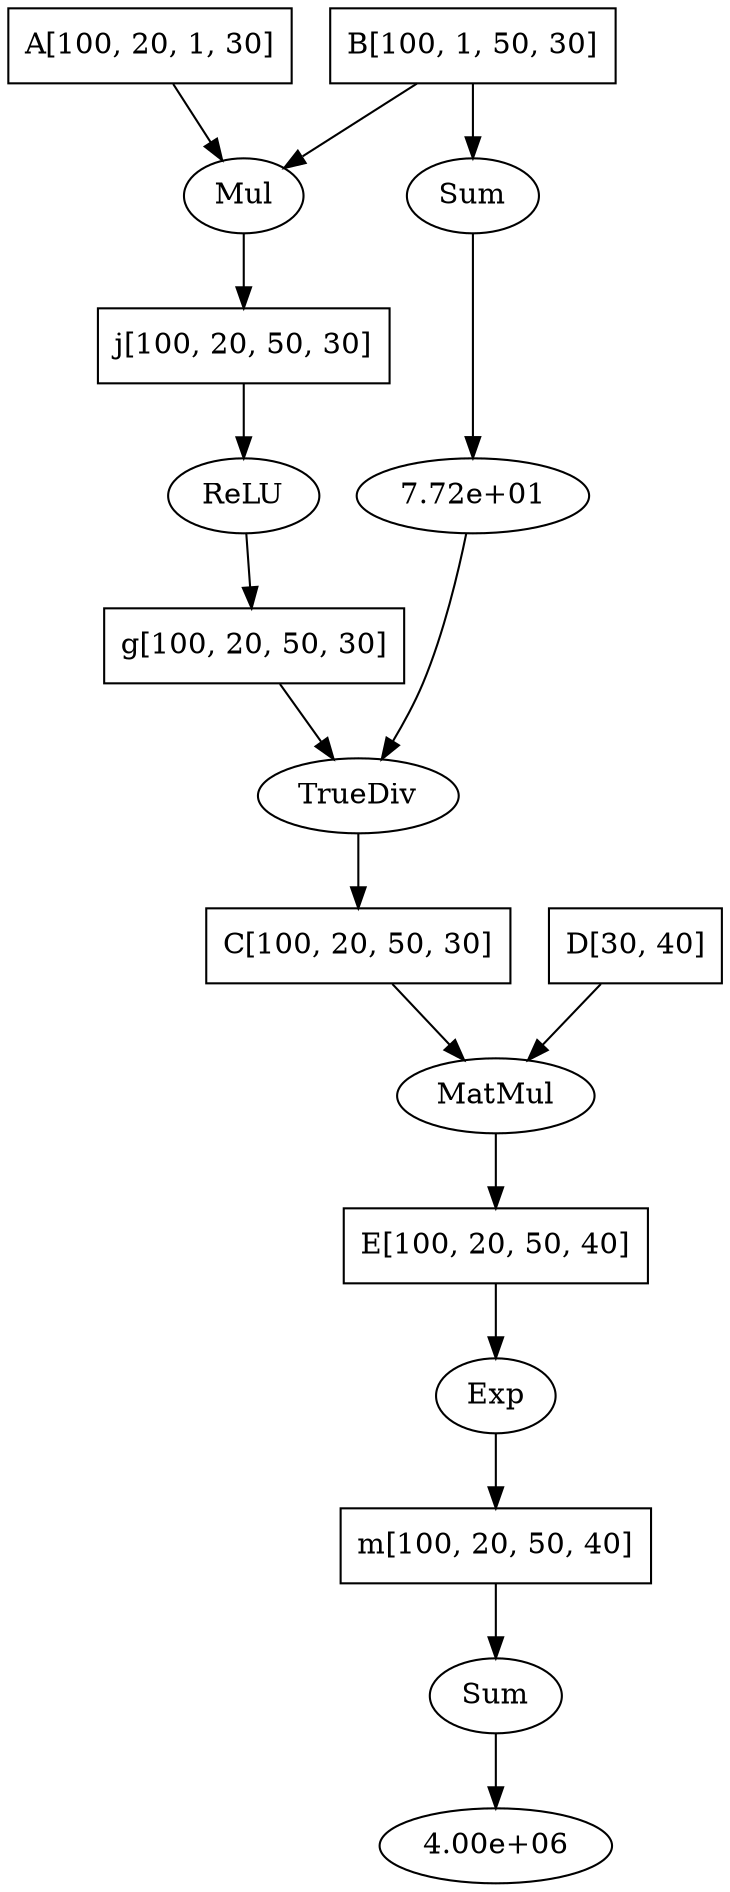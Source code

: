digraph "A toych computation graph" {
	"0x27633095100" [label=Sum shape=oval]
	"0x276330cb970" [label="4.00e+06" shape=oval]
	"0x27633095100" -> "0x276330cb970"
	"0x276330cb890" [label="m[100, 20, 50, 40]" shape=box]
	"0x27633095100" [label=Sum shape=oval]
	"0x276330cb890" -> "0x27633095100"
	"0x276330b4d60" [label=Exp shape=oval]
	"0x276330cb890" [label="m[100, 20, 50, 40]" shape=box]
	"0x276330b4d60" -> "0x276330cb890"
	"0x276330cb740" [label="E[100, 20, 50, 40]" shape=box]
	"0x276330b4d60" [label=Exp shape=oval]
	"0x276330cb740" -> "0x276330b4d60"
	"0x276330b4700" [label=MatMul shape=oval]
	"0x276330cb740" [label="E[100, 20, 50, 40]" shape=box]
	"0x276330b4700" -> "0x276330cb740"
	"0x276330cb660" [label="C[100, 20, 50, 30]" shape=box]
	"0x276330b4700" [label=MatMul shape=oval]
	"0x276330cb660" -> "0x276330b4700"
	"0x27633095430" [label=TrueDiv shape=oval]
	"0x276330cb660" [label="C[100, 20, 50, 30]" shape=box]
	"0x27633095430" -> "0x276330cb660"
	"0x276330cb430" [label="g[100, 20, 50, 30]" shape=box]
	"0x27633095430" [label=TrueDiv shape=oval]
	"0x276330cb430" -> "0x27633095430"
	"0x27632fde0a0" [label=ReLU shape=oval]
	"0x276330cb430" [label="g[100, 20, 50, 30]" shape=box]
	"0x27632fde0a0" -> "0x276330cb430"
	"0x276330cb350" [label="j[100, 20, 50, 30]" shape=box]
	"0x27632fde0a0" [label=ReLU shape=oval]
	"0x276330cb350" -> "0x27632fde0a0"
	"0x276326452b0" [label=Mul shape=oval]
	"0x276330cb350" [label="j[100, 20, 50, 30]" shape=box]
	"0x276326452b0" -> "0x276330cb350"
	"0x276330b1510" [label="A[100, 20, 1, 30]" shape=box]
	"0x276326452b0" [label=Mul shape=oval]
	"0x276330b1510" -> "0x276326452b0"
	"0x276330cb2e0" [label="B[100, 1, 50, 30]" shape=box]
	"0x276326452b0" [label=Mul shape=oval]
	"0x276330cb2e0" -> "0x276326452b0"
	"0x276330cb580" [label="7.72e+01" shape=oval]
	"0x27633095430" [label=TrueDiv shape=oval]
	"0x276330cb580" -> "0x27633095430"
	"0x27632645730" [label=Sum shape=oval]
	"0x276330cb580" [label="7.72e+01" shape=oval]
	"0x27632645730" -> "0x276330cb580"
	"0x276330cb2e0" [label="B[100, 1, 50, 30]" shape=box]
	"0x27632645730" [label=Sum shape=oval]
	"0x276330cb2e0" -> "0x27632645730"
	"0x276330cb4a0" [label="D[30, 40]" shape=box]
	"0x276330b4700" [label=MatMul shape=oval]
	"0x276330cb4a0" -> "0x276330b4700"
}
